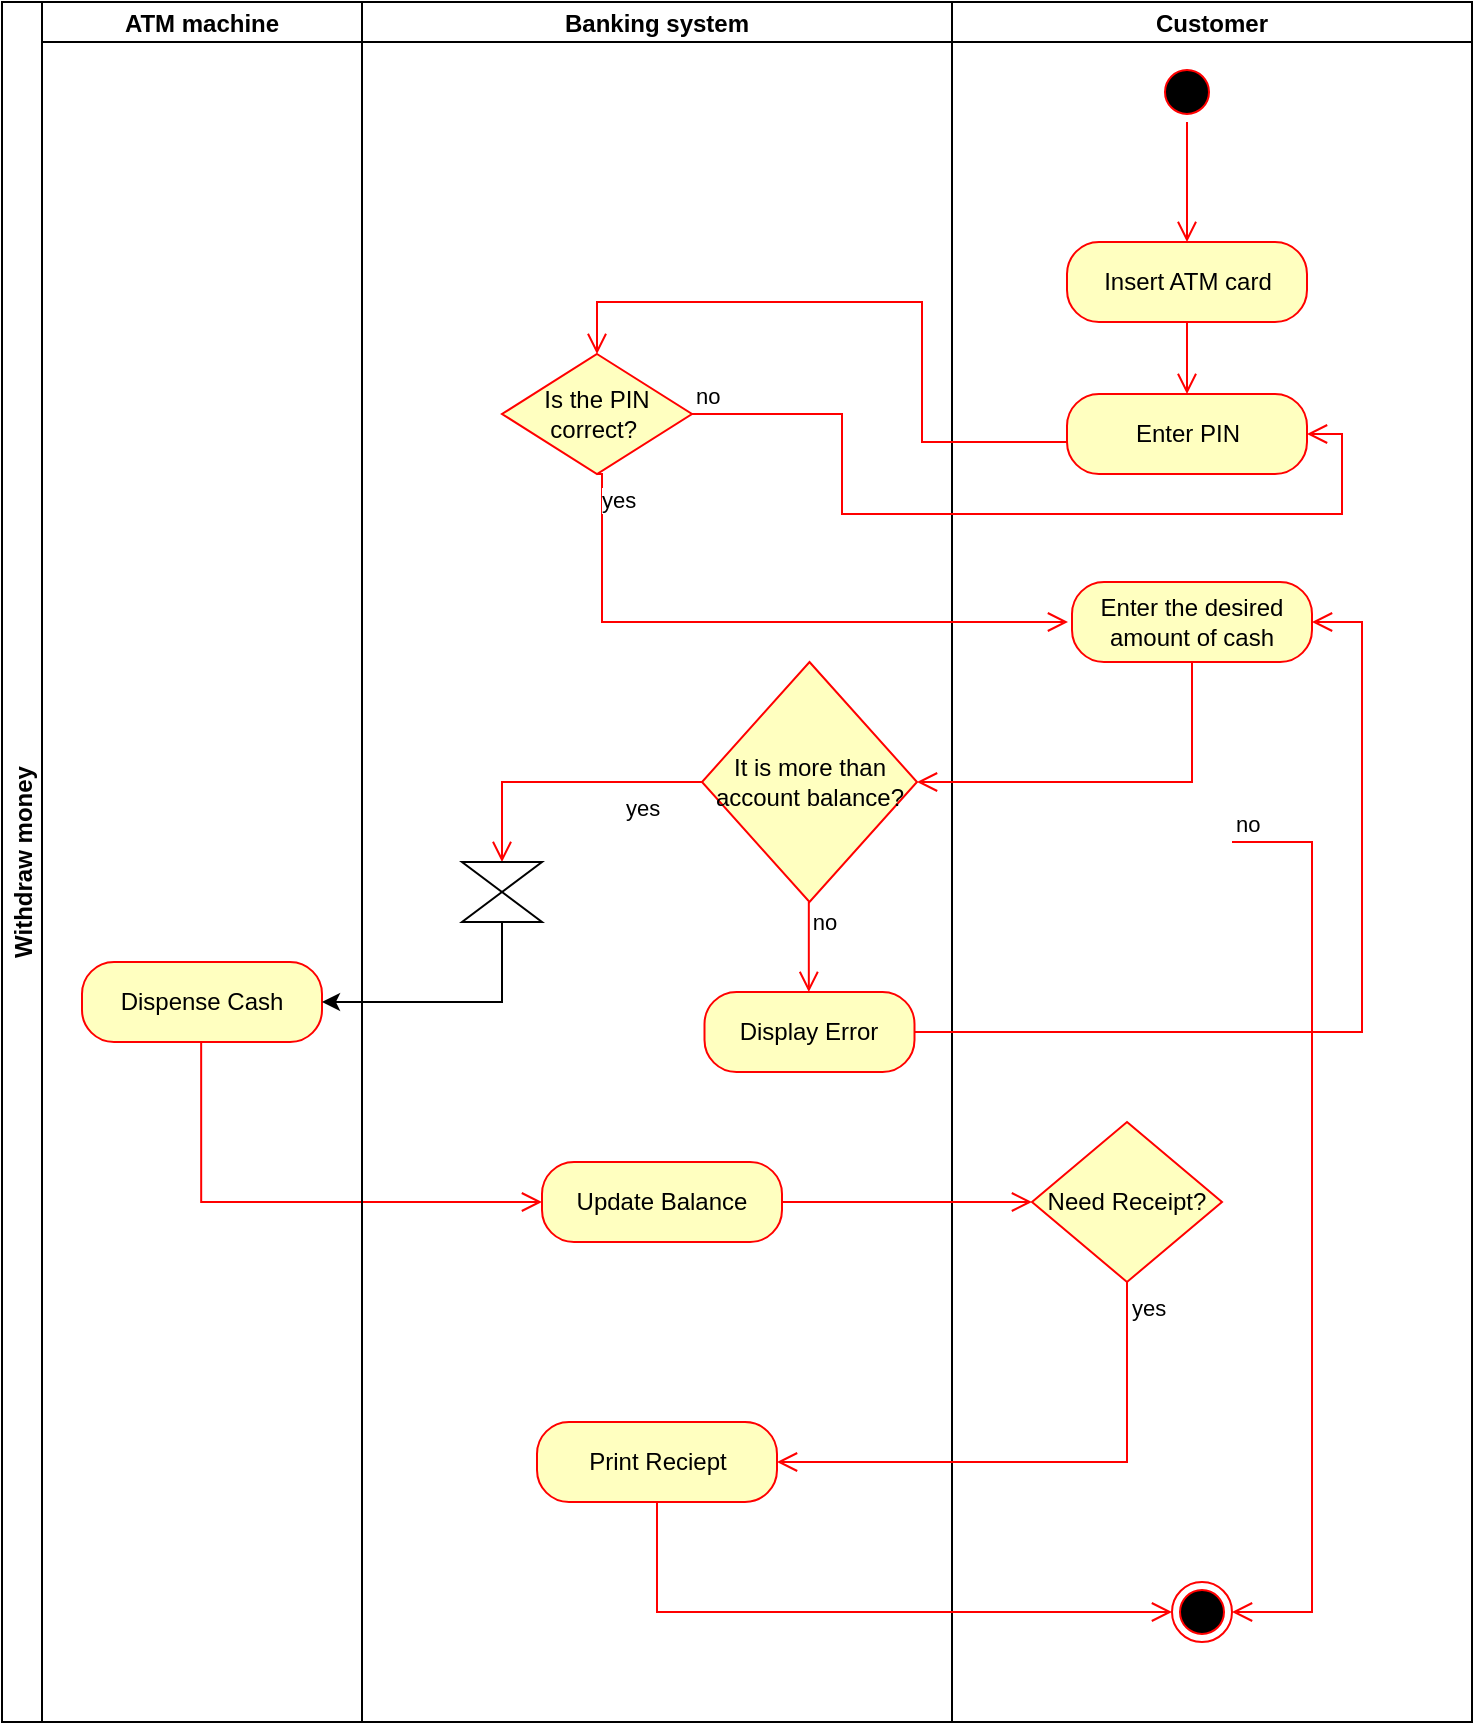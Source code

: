 <mxfile version="24.3.1" type="github">
  <diagram name="Page-1" id="arwiRg_OSkmTxciDIUxF">
    <mxGraphModel dx="1888" dy="3161" grid="1" gridSize="10" guides="1" tooltips="1" connect="1" arrows="1" fold="1" page="1" pageScale="1" pageWidth="850" pageHeight="1100" math="0" shadow="0">
      <root>
        <mxCell id="0" />
        <mxCell id="1" parent="0" />
        <mxCell id="LyGaWGMWj2QUgu-wXZLi-1" value="Withdraw money" style="swimlane;childLayout=stackLayout;resizeParent=1;resizeParentMax=0;startSize=20;horizontal=0;horizontalStack=1;" vertex="1" parent="1">
          <mxGeometry x="150" y="-1420" width="735" height="860" as="geometry" />
        </mxCell>
        <mxCell id="LyGaWGMWj2QUgu-wXZLi-66" value="ATM machine" style="swimlane;startSize=20;" vertex="1" parent="LyGaWGMWj2QUgu-wXZLi-1">
          <mxGeometry x="20" width="160" height="860" as="geometry" />
        </mxCell>
        <mxCell id="LyGaWGMWj2QUgu-wXZLi-53" value="Dispense Cash" style="rounded=1;whiteSpace=wrap;html=1;arcSize=40;fontColor=#000000;fillColor=#ffffc0;strokeColor=#ff0000;" vertex="1" parent="LyGaWGMWj2QUgu-wXZLi-66">
          <mxGeometry x="20" y="480" width="120" height="40" as="geometry" />
        </mxCell>
        <mxCell id="LyGaWGMWj2QUgu-wXZLi-72" value="" style="edgeStyle=orthogonalEdgeStyle;html=1;verticalAlign=bottom;endArrow=open;endSize=8;strokeColor=#ff0000;rounded=0;" edge="1" parent="LyGaWGMWj2QUgu-wXZLi-66">
          <mxGeometry relative="1" as="geometry">
            <mxPoint x="250" y="600" as="targetPoint" />
            <mxPoint x="79.58" y="520.0" as="sourcePoint" />
            <Array as="points">
              <mxPoint x="80" y="600" />
            </Array>
          </mxGeometry>
        </mxCell>
        <mxCell id="LyGaWGMWj2QUgu-wXZLi-3" value="Banking system" style="swimlane;startSize=20;" vertex="1" parent="LyGaWGMWj2QUgu-wXZLi-1">
          <mxGeometry x="180" width="295" height="860" as="geometry" />
        </mxCell>
        <mxCell id="LyGaWGMWj2QUgu-wXZLi-50" value="It is more than account balance?" style="rhombus;whiteSpace=wrap;html=1;fontColor=#000000;fillColor=#ffffc0;strokeColor=#ff0000;" vertex="1" parent="LyGaWGMWj2QUgu-wXZLi-3">
          <mxGeometry x="170" y="330" width="107.5" height="120" as="geometry" />
        </mxCell>
        <mxCell id="LyGaWGMWj2QUgu-wXZLi-51" value="Display Error" style="rounded=1;whiteSpace=wrap;html=1;arcSize=40;fontColor=#000000;fillColor=#ffffc0;strokeColor=#ff0000;" vertex="1" parent="LyGaWGMWj2QUgu-wXZLi-3">
          <mxGeometry x="171.25" y="495" width="105" height="40" as="geometry" />
        </mxCell>
        <mxCell id="LyGaWGMWj2QUgu-wXZLi-52" value="" style="edgeStyle=orthogonalEdgeStyle;html=1;align=left;verticalAlign=bottom;endArrow=open;endSize=8;strokeColor=#ff0000;rounded=0;exitX=0.5;exitY=1;exitDx=0;exitDy=0;entryX=0.5;entryY=0;entryDx=0;entryDy=0;" edge="1" parent="LyGaWGMWj2QUgu-wXZLi-3">
          <mxGeometry x="-1" relative="1" as="geometry">
            <mxPoint x="223.41" y="495" as="targetPoint" />
            <mxPoint x="223.41" y="450" as="sourcePoint" />
            <Array as="points" />
          </mxGeometry>
        </mxCell>
        <mxCell id="LyGaWGMWj2QUgu-wXZLi-58" value="no" style="edgeLabel;html=1;align=center;verticalAlign=middle;resizable=0;points=[];" vertex="1" connectable="0" parent="LyGaWGMWj2QUgu-wXZLi-52">
          <mxGeometry x="-0.261" y="-1" relative="1" as="geometry">
            <mxPoint x="8" y="-7" as="offset" />
          </mxGeometry>
        </mxCell>
        <mxCell id="LyGaWGMWj2QUgu-wXZLi-54" value="yes" style="edgeStyle=orthogonalEdgeStyle;html=1;align=left;verticalAlign=top;endArrow=open;endSize=8;strokeColor=#ff0000;rounded=0;exitX=0;exitY=0.5;exitDx=0;exitDy=0;entryX=0.5;entryY=0;entryDx=0;entryDy=0;" edge="1" parent="LyGaWGMWj2QUgu-wXZLi-3" source="LyGaWGMWj2QUgu-wXZLi-50" target="LyGaWGMWj2QUgu-wXZLi-56">
          <mxGeometry x="-0.428" relative="1" as="geometry">
            <mxPoint x="50" y="410" as="targetPoint" />
            <Array as="points">
              <mxPoint x="70" y="390" />
            </Array>
            <mxPoint as="offset" />
          </mxGeometry>
        </mxCell>
        <mxCell id="LyGaWGMWj2QUgu-wXZLi-56" value="" style="shape=collate;html=1;" vertex="1" parent="LyGaWGMWj2QUgu-wXZLi-3">
          <mxGeometry x="50" y="430" width="40" height="30" as="geometry" />
        </mxCell>
        <mxCell id="LyGaWGMWj2QUgu-wXZLi-69" value="Update Balance" style="rounded=1;whiteSpace=wrap;html=1;arcSize=40;fontColor=#000000;fillColor=#ffffc0;strokeColor=#ff0000;" vertex="1" parent="LyGaWGMWj2QUgu-wXZLi-3">
          <mxGeometry x="90" y="580" width="120" height="40" as="geometry" />
        </mxCell>
        <mxCell id="LyGaWGMWj2QUgu-wXZLi-57" value="Print Reciept" style="rounded=1;whiteSpace=wrap;html=1;arcSize=40;fontColor=#000000;fillColor=#ffffc0;strokeColor=#ff0000;" vertex="1" parent="LyGaWGMWj2QUgu-wXZLi-3">
          <mxGeometry x="87.5" y="710" width="120" height="40" as="geometry" />
        </mxCell>
        <mxCell id="LyGaWGMWj2QUgu-wXZLi-4" value="Customer" style="swimlane;startSize=20;" vertex="1" parent="LyGaWGMWj2QUgu-wXZLi-1">
          <mxGeometry x="475" width="260" height="860" as="geometry" />
        </mxCell>
        <mxCell id="LyGaWGMWj2QUgu-wXZLi-5" value="" style="ellipse;html=1;shape=endState;fillColor=#000000;strokeColor=#ff0000;" vertex="1" parent="LyGaWGMWj2QUgu-wXZLi-4">
          <mxGeometry x="110" y="790" width="30" height="30" as="geometry" />
        </mxCell>
        <mxCell id="LyGaWGMWj2QUgu-wXZLi-39" value="" style="edgeStyle=orthogonalEdgeStyle;html=1;verticalAlign=bottom;endArrow=open;endSize=8;strokeColor=#ff0000;rounded=0;entryX=0.5;entryY=0;entryDx=0;entryDy=0;exitX=0;exitY=0.5;exitDx=0;exitDy=0;" edge="1" parent="LyGaWGMWj2QUgu-wXZLi-4" source="LyGaWGMWj2QUgu-wXZLi-47" target="LyGaWGMWj2QUgu-wXZLi-42">
          <mxGeometry relative="1" as="geometry">
            <mxPoint x="157.5" y="276" as="targetPoint" />
            <mxPoint x="175" y="220" as="sourcePoint" />
            <Array as="points">
              <mxPoint x="58" y="220" />
              <mxPoint x="-15" y="220" />
              <mxPoint x="-15" y="150" />
              <mxPoint x="-178" y="150" />
            </Array>
          </mxGeometry>
        </mxCell>
        <mxCell id="LyGaWGMWj2QUgu-wXZLi-40" value="no" style="edgeStyle=orthogonalEdgeStyle;html=1;align=left;verticalAlign=bottom;endArrow=open;endSize=8;strokeColor=#ff0000;rounded=0;entryX=1;entryY=0.5;entryDx=0;entryDy=0;exitX=1;exitY=0.5;exitDx=0;exitDy=0;" edge="1" parent="LyGaWGMWj2QUgu-wXZLi-4" source="LyGaWGMWj2QUgu-wXZLi-42" target="LyGaWGMWj2QUgu-wXZLi-47">
          <mxGeometry x="-1" relative="1" as="geometry">
            <mxPoint x="302.5" y="216" as="targetPoint" />
            <Array as="points">
              <mxPoint x="-55" y="206" />
              <mxPoint x="-55" y="256" />
              <mxPoint x="195" y="256" />
              <mxPoint x="195" y="216" />
            </Array>
          </mxGeometry>
        </mxCell>
        <mxCell id="LyGaWGMWj2QUgu-wXZLi-41" value="yes" style="edgeStyle=orthogonalEdgeStyle;html=1;align=left;verticalAlign=top;endArrow=open;endSize=8;strokeColor=#ff0000;rounded=0;exitX=0.5;exitY=1;exitDx=0;exitDy=0;entryX=0;entryY=0.5;entryDx=0;entryDy=0;" edge="1" parent="LyGaWGMWj2QUgu-wXZLi-4" source="LyGaWGMWj2QUgu-wXZLi-42">
          <mxGeometry x="-1" relative="1" as="geometry">
            <mxPoint x="58" y="310" as="targetPoint" />
            <mxPoint x="-57.921" y="286.004" as="sourcePoint" />
            <Array as="points">
              <mxPoint x="-175" y="236" />
              <mxPoint x="-175" y="310" />
            </Array>
          </mxGeometry>
        </mxCell>
        <mxCell id="LyGaWGMWj2QUgu-wXZLi-42" value="Is the PIN correct?&amp;nbsp;" style="rhombus;whiteSpace=wrap;html=1;fontColor=#000000;fillColor=#ffffc0;strokeColor=#ff0000;" vertex="1" parent="LyGaWGMWj2QUgu-wXZLi-4">
          <mxGeometry x="-225" y="176" width="95" height="60" as="geometry" />
        </mxCell>
        <mxCell id="LyGaWGMWj2QUgu-wXZLi-43" value="" style="ellipse;html=1;shape=startState;fillColor=#000000;strokeColor=#ff0000;" vertex="1" parent="LyGaWGMWj2QUgu-wXZLi-4">
          <mxGeometry x="102.5" y="30" width="30" height="30" as="geometry" />
        </mxCell>
        <mxCell id="LyGaWGMWj2QUgu-wXZLi-44" value="" style="edgeStyle=orthogonalEdgeStyle;html=1;verticalAlign=bottom;endArrow=open;endSize=8;strokeColor=#ff0000;rounded=0;" edge="1" parent="LyGaWGMWj2QUgu-wXZLi-4" source="LyGaWGMWj2QUgu-wXZLi-43">
          <mxGeometry relative="1" as="geometry">
            <mxPoint x="117.5" y="120" as="targetPoint" />
          </mxGeometry>
        </mxCell>
        <mxCell id="LyGaWGMWj2QUgu-wXZLi-45" value="Insert ATM card" style="rounded=1;whiteSpace=wrap;html=1;arcSize=40;fontColor=#000000;fillColor=#ffffc0;strokeColor=#ff0000;" vertex="1" parent="LyGaWGMWj2QUgu-wXZLi-4">
          <mxGeometry x="57.5" y="120" width="120" height="40" as="geometry" />
        </mxCell>
        <mxCell id="LyGaWGMWj2QUgu-wXZLi-46" value="" style="edgeStyle=orthogonalEdgeStyle;html=1;verticalAlign=bottom;endArrow=open;endSize=8;strokeColor=#ff0000;rounded=0;entryX=0.5;entryY=0;entryDx=0;entryDy=0;" edge="1" parent="LyGaWGMWj2QUgu-wXZLi-4" source="LyGaWGMWj2QUgu-wXZLi-45" target="LyGaWGMWj2QUgu-wXZLi-47">
          <mxGeometry relative="1" as="geometry">
            <mxPoint x="117.5" y="220" as="targetPoint" />
          </mxGeometry>
        </mxCell>
        <mxCell id="LyGaWGMWj2QUgu-wXZLi-47" value="Enter PIN" style="rounded=1;whiteSpace=wrap;html=1;arcSize=40;fontColor=#000000;fillColor=#ffffc0;strokeColor=#ff0000;" vertex="1" parent="LyGaWGMWj2QUgu-wXZLi-4">
          <mxGeometry x="57.5" y="196" width="120" height="40" as="geometry" />
        </mxCell>
        <mxCell id="LyGaWGMWj2QUgu-wXZLi-48" value="Enter the desired amount of cash" style="rounded=1;whiteSpace=wrap;html=1;arcSize=40;fontColor=#000000;fillColor=#ffffc0;strokeColor=#ff0000;" vertex="1" parent="LyGaWGMWj2QUgu-wXZLi-4">
          <mxGeometry x="60" y="290" width="120" height="40" as="geometry" />
        </mxCell>
        <mxCell id="LyGaWGMWj2QUgu-wXZLi-73" value="Need Receipt?" style="rhombus;whiteSpace=wrap;html=1;fontColor=#000000;fillColor=#ffffc0;strokeColor=#ff0000;" vertex="1" parent="LyGaWGMWj2QUgu-wXZLi-4">
          <mxGeometry x="40" y="560" width="95" height="80" as="geometry" />
        </mxCell>
        <mxCell id="LyGaWGMWj2QUgu-wXZLi-74" value="no" style="edgeStyle=orthogonalEdgeStyle;html=1;align=left;verticalAlign=bottom;endArrow=open;endSize=8;strokeColor=#ff0000;rounded=0;entryX=1;entryY=0.5;entryDx=0;entryDy=0;exitX=1;exitY=0.5;exitDx=0;exitDy=0;" edge="1" parent="LyGaWGMWj2QUgu-wXZLi-4" target="LyGaWGMWj2QUgu-wXZLi-5">
          <mxGeometry x="-1" relative="1" as="geometry">
            <mxPoint x="190" y="810" as="targetPoint" />
            <mxPoint x="140.0" y="420" as="sourcePoint" />
            <Array as="points">
              <mxPoint x="180" y="420" />
              <mxPoint x="180" y="805" />
            </Array>
          </mxGeometry>
        </mxCell>
        <mxCell id="LyGaWGMWj2QUgu-wXZLi-62" value="" style="edgeStyle=orthogonalEdgeStyle;html=1;verticalAlign=bottom;endArrow=open;endSize=8;strokeColor=#ff0000;rounded=0;exitX=1;exitY=0.5;exitDx=0;exitDy=0;entryX=1;entryY=0.5;entryDx=0;entryDy=0;" edge="1" source="LyGaWGMWj2QUgu-wXZLi-51" parent="LyGaWGMWj2QUgu-wXZLi-1" target="LyGaWGMWj2QUgu-wXZLi-48">
          <mxGeometry relative="1" as="geometry">
            <mxPoint x="520" y="310" as="targetPoint" />
            <mxPoint x="371.98" y="520" as="sourcePoint" />
            <Array as="points">
              <mxPoint x="680" y="515" />
              <mxPoint x="680" y="310" />
            </Array>
          </mxGeometry>
        </mxCell>
        <mxCell id="LyGaWGMWj2QUgu-wXZLi-59" style="edgeStyle=orthogonalEdgeStyle;rounded=0;orthogonalLoop=1;jettySize=auto;html=1;exitX=0.5;exitY=1;exitDx=0;exitDy=0;entryX=1;entryY=0.5;entryDx=0;entryDy=0;" edge="1" parent="LyGaWGMWj2QUgu-wXZLi-1" source="LyGaWGMWj2QUgu-wXZLi-56" target="LyGaWGMWj2QUgu-wXZLi-53">
          <mxGeometry relative="1" as="geometry">
            <mxPoint x="250" y="520" as="targetPoint" />
          </mxGeometry>
        </mxCell>
        <mxCell id="LyGaWGMWj2QUgu-wXZLi-49" value="" style="edgeStyle=orthogonalEdgeStyle;html=1;verticalAlign=bottom;endArrow=open;endSize=8;strokeColor=#ff0000;rounded=0;exitX=0.5;exitY=1;exitDx=0;exitDy=0;entryX=1;entryY=0.5;entryDx=0;entryDy=0;" edge="1" source="LyGaWGMWj2QUgu-wXZLi-48" parent="LyGaWGMWj2QUgu-wXZLi-1" target="LyGaWGMWj2QUgu-wXZLi-50">
          <mxGeometry relative="1" as="geometry">
            <mxPoint x="460" y="390" as="targetPoint" />
            <mxPoint x="590" y="350" as="sourcePoint" />
            <Array as="points">
              <mxPoint x="595" y="390" />
            </Array>
          </mxGeometry>
        </mxCell>
        <mxCell id="LyGaWGMWj2QUgu-wXZLi-70" value="" style="edgeStyle=orthogonalEdgeStyle;html=1;verticalAlign=bottom;endArrow=open;endSize=8;strokeColor=#ff0000;rounded=0;exitX=1;exitY=0.5;exitDx=0;exitDy=0;entryX=0;entryY=0.5;entryDx=0;entryDy=0;" edge="1" source="LyGaWGMWj2QUgu-wXZLi-69" parent="LyGaWGMWj2QUgu-wXZLi-1" target="LyGaWGMWj2QUgu-wXZLi-73">
          <mxGeometry relative="1" as="geometry">
            <mxPoint x="330" y="740" as="targetPoint" />
            <mxPoint x="420" y="660" as="sourcePoint" />
            <Array as="points">
              <mxPoint x="460" y="600" />
              <mxPoint x="460" y="600" />
            </Array>
          </mxGeometry>
        </mxCell>
        <mxCell id="LyGaWGMWj2QUgu-wXZLi-75" value="yes" style="edgeStyle=orthogonalEdgeStyle;html=1;align=left;verticalAlign=top;endArrow=open;endSize=8;strokeColor=#ff0000;rounded=0;entryX=1;entryY=0.5;entryDx=0;entryDy=0;" edge="1" source="LyGaWGMWj2QUgu-wXZLi-73" parent="LyGaWGMWj2QUgu-wXZLi-1" target="LyGaWGMWj2QUgu-wXZLi-57">
          <mxGeometry x="-1" relative="1" as="geometry">
            <mxPoint x="570" y="730" as="targetPoint" />
            <Array as="points">
              <mxPoint x="563" y="730" />
            </Array>
          </mxGeometry>
        </mxCell>
        <mxCell id="LyGaWGMWj2QUgu-wXZLi-77" value="" style="edgeStyle=orthogonalEdgeStyle;html=1;verticalAlign=bottom;endArrow=open;endSize=8;strokeColor=#ff0000;rounded=0;exitX=0.5;exitY=1;exitDx=0;exitDy=0;entryX=0;entryY=0.5;entryDx=0;entryDy=0;" edge="1" source="LyGaWGMWj2QUgu-wXZLi-57" parent="LyGaWGMWj2QUgu-wXZLi-1" target="LyGaWGMWj2QUgu-wXZLi-5">
          <mxGeometry relative="1" as="geometry">
            <mxPoint x="540" y="840" as="targetPoint" />
            <mxPoint x="329.58" y="760" as="sourcePoint" />
            <Array as="points">
              <mxPoint x="328" y="805" />
            </Array>
          </mxGeometry>
        </mxCell>
      </root>
    </mxGraphModel>
  </diagram>
</mxfile>
